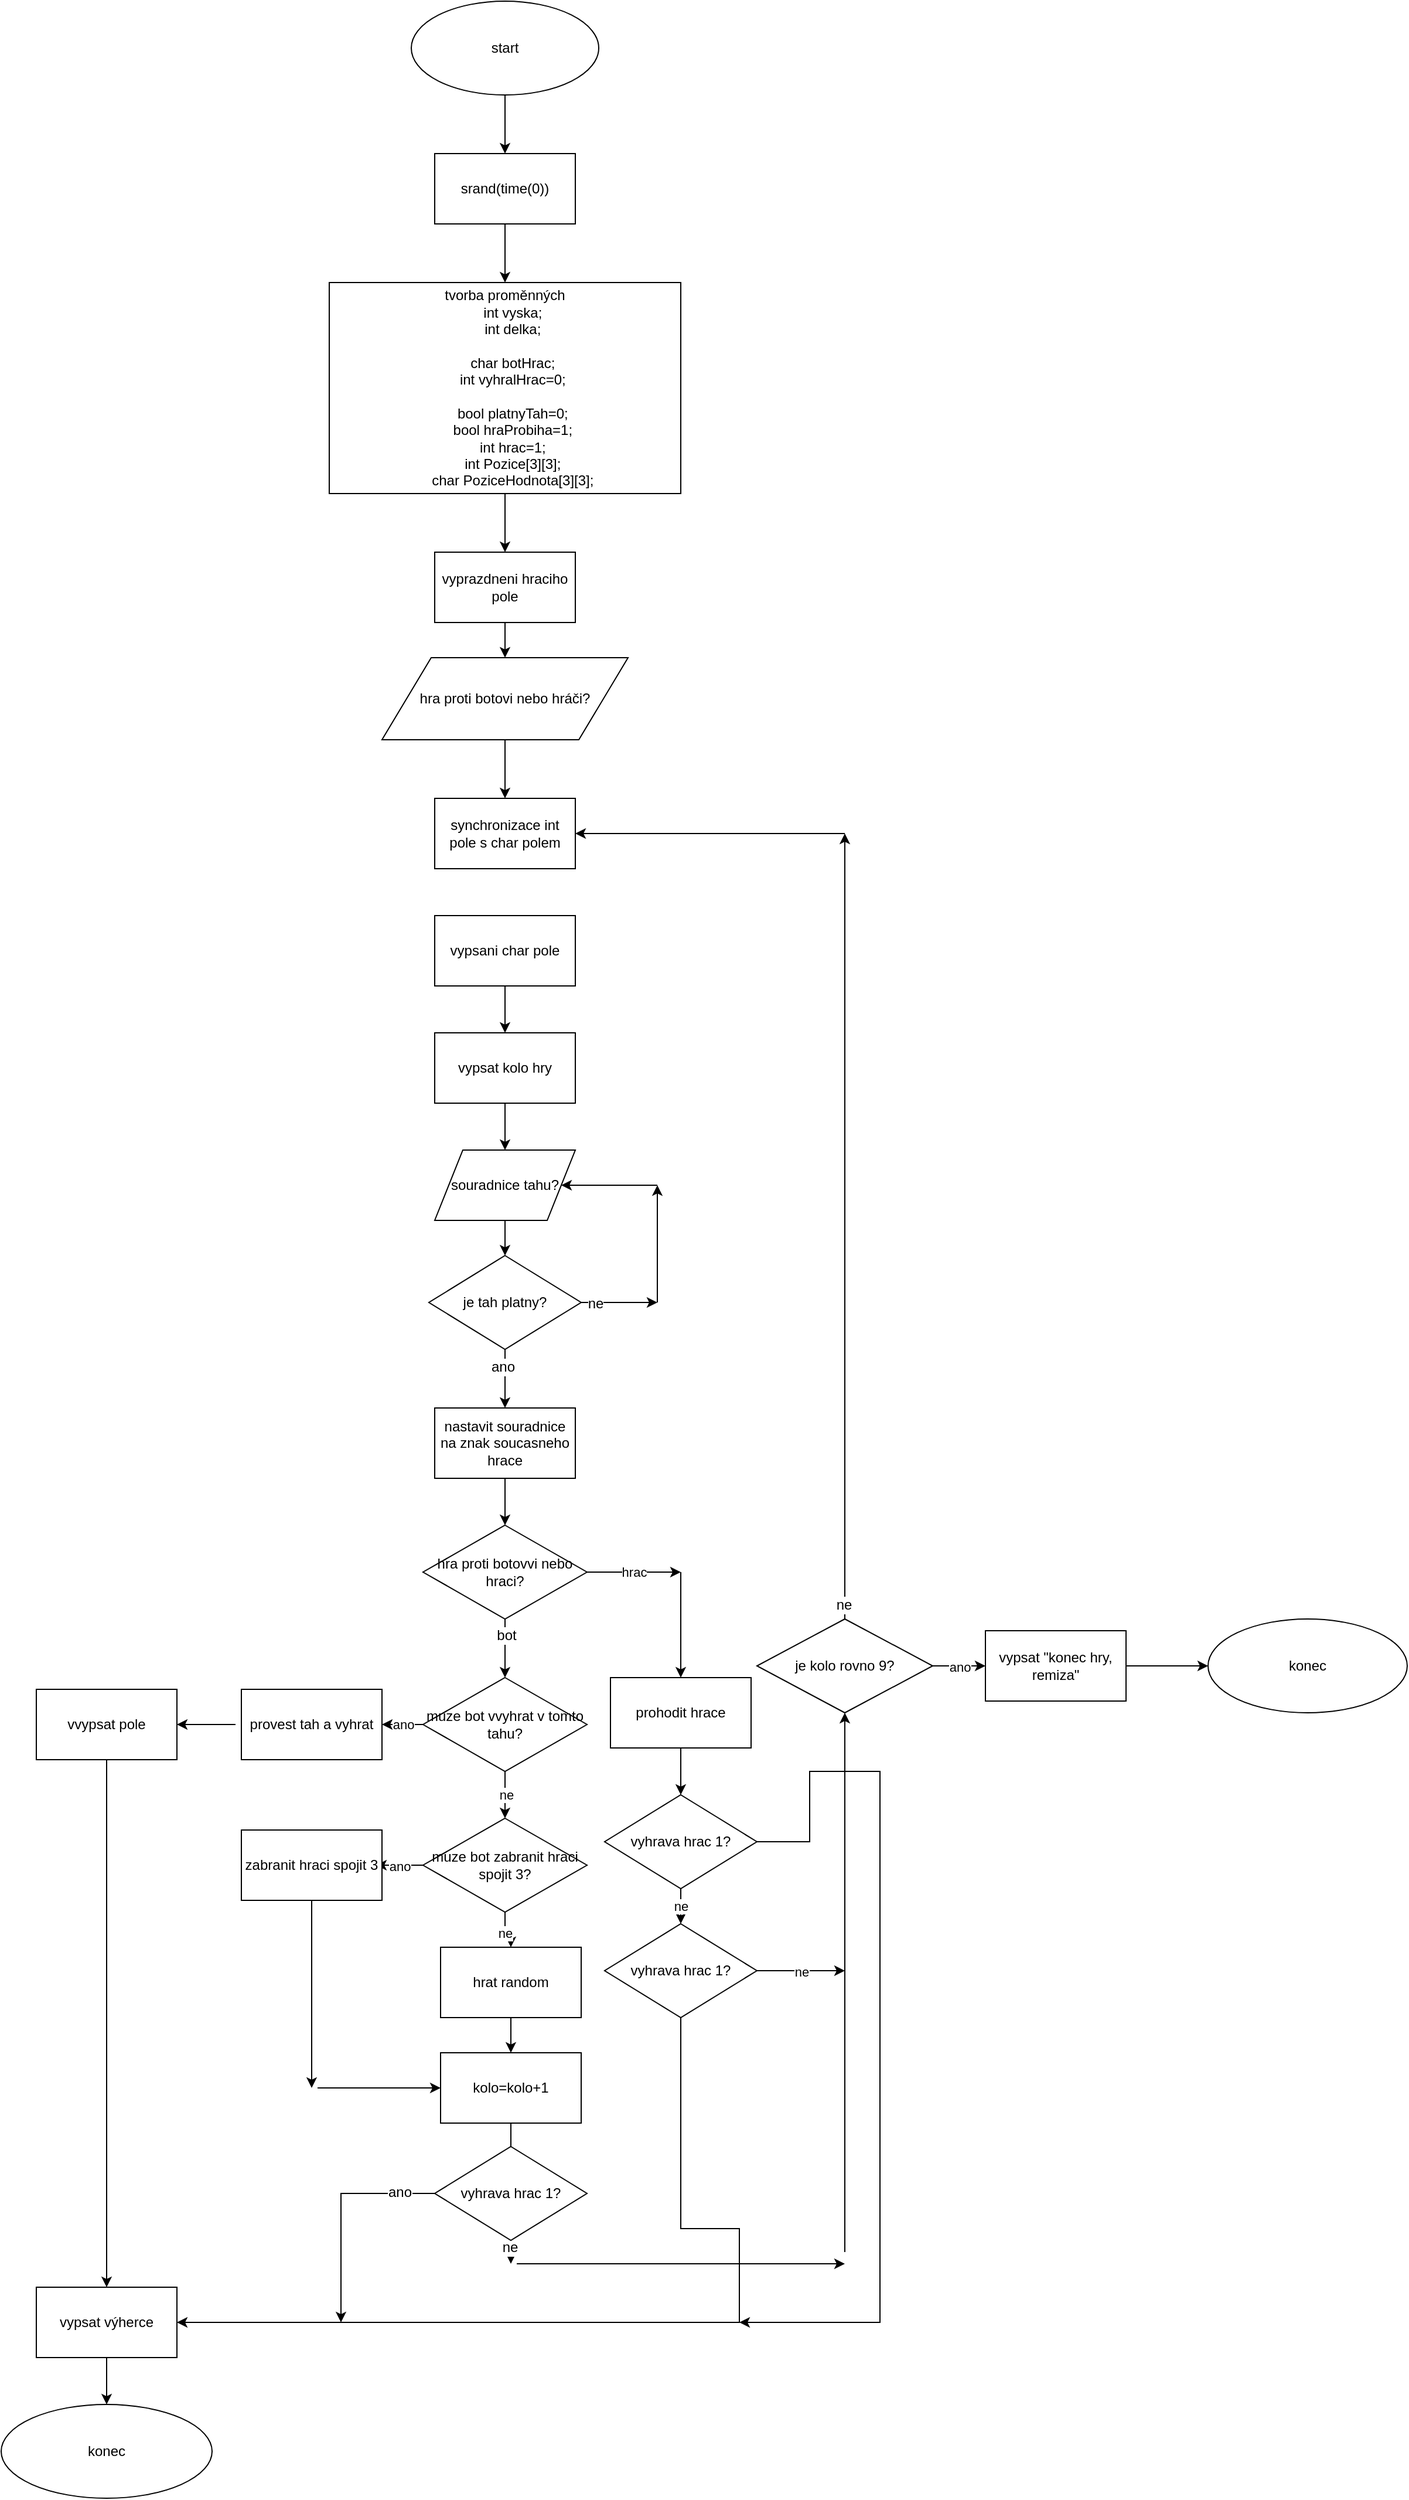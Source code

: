 <mxfile version="12.1.3" type="device" pages="1"><diagram id="cGn__kuABkg9Wrjc8N9N" name="Page-1"><mxGraphModel dx="2258" dy="573" grid="1" gridSize="10" guides="1" tooltips="1" connect="1" arrows="1" fold="1" page="1" pageScale="1" pageWidth="850" pageHeight="1100" math="0" shadow="0"><root><mxCell id="0"/><mxCell id="1" parent="0"/><mxCell id="KXjMe0U820HIg_QpeA7W-2" value="start" style="ellipse;whiteSpace=wrap;html=1;" parent="1" vertex="1"><mxGeometry x="-110" y="50" width="160" height="80" as="geometry"/></mxCell><mxCell id="KXjMe0U820HIg_QpeA7W-3" value="" style="endArrow=classic;html=1;exitX=0.5;exitY=1;exitDx=0;exitDy=0;" parent="1" source="KXjMe0U820HIg_QpeA7W-2" edge="1"><mxGeometry width="50" height="50" relative="1" as="geometry"><mxPoint x="-110" y="200" as="sourcePoint"/><mxPoint x="-30" y="180" as="targetPoint"/></mxGeometry></mxCell><mxCell id="KXjMe0U820HIg_QpeA7W-4" value="tvorba proměnných&lt;br&gt;&lt;div&gt;&amp;nbsp; &amp;nbsp; int vyska;&lt;/div&gt;&lt;div&gt;&amp;nbsp; &amp;nbsp; int delka;&lt;/div&gt;&lt;div&gt;&lt;br&gt;&lt;/div&gt;&lt;div&gt;&amp;nbsp; &amp;nbsp; char botHrac;&lt;/div&gt;&lt;div&gt;&amp;nbsp; &amp;nbsp; int vyhralHrac=0;&lt;/div&gt;&lt;div&gt;&lt;br&gt;&lt;/div&gt;&lt;div&gt;&amp;nbsp; &amp;nbsp; bool platnyTah=0;&lt;/div&gt;&lt;div&gt;&amp;nbsp; &amp;nbsp; bool hraProbiha=1;&lt;/div&gt;&lt;div&gt;&amp;nbsp; &amp;nbsp; int hrac=1;&lt;/div&gt;&lt;div&gt;&amp;nbsp; &amp;nbsp; int Pozice[3][3];&lt;/div&gt;&lt;div&gt;&amp;nbsp; &amp;nbsp; char PoziceHodnota[3][3];&lt;/div&gt;" style="rounded=0;whiteSpace=wrap;html=1;" parent="1" vertex="1"><mxGeometry x="-180" y="290" width="300" height="180" as="geometry"/></mxCell><mxCell id="KXjMe0U820HIg_QpeA7W-5" value="srand(time(0))" style="rounded=0;whiteSpace=wrap;html=1;" parent="1" vertex="1"><mxGeometry x="-90" y="180" width="120" height="60" as="geometry"/></mxCell><mxCell id="KXjMe0U820HIg_QpeA7W-6" value="" style="endArrow=classic;html=1;entryX=0.5;entryY=0;entryDx=0;entryDy=0;" parent="1" target="KXjMe0U820HIg_QpeA7W-4" edge="1"><mxGeometry width="50" height="50" relative="1" as="geometry"><mxPoint x="-30" y="240" as="sourcePoint"/><mxPoint x="-130" y="490" as="targetPoint"/></mxGeometry></mxCell><mxCell id="KXjMe0U820HIg_QpeA7W-7" value="vyprazdneni hraciho pole" style="rounded=0;whiteSpace=wrap;html=1;" parent="1" vertex="1"><mxGeometry x="-90" y="520" width="120" height="60" as="geometry"/></mxCell><mxCell id="KXjMe0U820HIg_QpeA7W-9" value="" style="endArrow=classic;html=1;exitX=0.5;exitY=1;exitDx=0;exitDy=0;entryX=0.5;entryY=0;entryDx=0;entryDy=0;" parent="1" source="KXjMe0U820HIg_QpeA7W-4" target="KXjMe0U820HIg_QpeA7W-7" edge="1"><mxGeometry width="50" height="50" relative="1" as="geometry"><mxPoint x="-180" y="650" as="sourcePoint"/><mxPoint x="-130" y="600" as="targetPoint"/></mxGeometry></mxCell><mxCell id="KXjMe0U820HIg_QpeA7W-10" value="hra proti botovi nebo hráči?" style="shape=parallelogram;perimeter=parallelogramPerimeter;whiteSpace=wrap;html=1;" parent="1" vertex="1"><mxGeometry x="-135" y="610" width="210" height="70" as="geometry"/></mxCell><mxCell id="KXjMe0U820HIg_QpeA7W-11" value="" style="endArrow=classic;html=1;exitX=0.5;exitY=1;exitDx=0;exitDy=0;entryX=0.5;entryY=0;entryDx=0;entryDy=0;" parent="1" source="KXjMe0U820HIg_QpeA7W-7" target="KXjMe0U820HIg_QpeA7W-10" edge="1"><mxGeometry width="50" height="50" relative="1" as="geometry"><mxPoint x="-180" y="750" as="sourcePoint"/><mxPoint x="-130" y="700" as="targetPoint"/></mxGeometry></mxCell><mxCell id="KXjMe0U820HIg_QpeA7W-12" value="synchronizace int pole s char polem" style="rounded=0;whiteSpace=wrap;html=1;" parent="1" vertex="1"><mxGeometry x="-90" y="730" width="120" height="60" as="geometry"/></mxCell><mxCell id="KXjMe0U820HIg_QpeA7W-13" value="" style="endArrow=classic;html=1;exitX=0.5;exitY=1;exitDx=0;exitDy=0;entryX=0.5;entryY=0;entryDx=0;entryDy=0;" parent="1" source="KXjMe0U820HIg_QpeA7W-10" target="KXjMe0U820HIg_QpeA7W-12" edge="1"><mxGeometry width="50" height="50" relative="1" as="geometry"><mxPoint x="-180" y="860" as="sourcePoint"/><mxPoint x="-130" y="810" as="targetPoint"/></mxGeometry></mxCell><mxCell id="KXjMe0U820HIg_QpeA7W-14" value="vypsani char pole" style="rounded=0;whiteSpace=wrap;html=1;" parent="1" vertex="1"><mxGeometry x="-90" y="830" width="120" height="60" as="geometry"/></mxCell><mxCell id="KXjMe0U820HIg_QpeA7W-15" value="vypsat kolo hry" style="rounded=0;whiteSpace=wrap;html=1;" parent="1" vertex="1"><mxGeometry x="-90" y="930" width="120" height="60" as="geometry"/></mxCell><mxCell id="KXjMe0U820HIg_QpeA7W-16" value="" style="endArrow=classic;html=1;exitX=0.5;exitY=1;exitDx=0;exitDy=0;entryX=0.5;entryY=0;entryDx=0;entryDy=0;" parent="1" source="KXjMe0U820HIg_QpeA7W-14" target="KXjMe0U820HIg_QpeA7W-15" edge="1"><mxGeometry width="50" height="50" relative="1" as="geometry"><mxPoint x="-180" y="1060" as="sourcePoint"/><mxPoint x="-130" y="1010" as="targetPoint"/></mxGeometry></mxCell><mxCell id="KXjMe0U820HIg_QpeA7W-17" value="souradnice tahu?" style="shape=parallelogram;perimeter=parallelogramPerimeter;whiteSpace=wrap;html=1;" parent="1" vertex="1"><mxGeometry x="-90" y="1030" width="120" height="60" as="geometry"/></mxCell><mxCell id="KXjMe0U820HIg_QpeA7W-19" value="je tah platny?" style="rhombus;whiteSpace=wrap;html=1;" parent="1" vertex="1"><mxGeometry x="-95" y="1120" width="130" height="80" as="geometry"/></mxCell><mxCell id="KXjMe0U820HIg_QpeA7W-20" value="" style="endArrow=classic;html=1;exitX=0.5;exitY=1;exitDx=0;exitDy=0;" parent="1" source="KXjMe0U820HIg_QpeA7W-19" edge="1"><mxGeometry width="50" height="50" relative="1" as="geometry"><mxPoint x="-180" y="1270" as="sourcePoint"/><mxPoint x="-30" y="1250" as="targetPoint"/></mxGeometry></mxCell><mxCell id="KXjMe0U820HIg_QpeA7W-26" value="ano" style="text;html=1;resizable=0;points=[];align=center;verticalAlign=middle;labelBackgroundColor=#ffffff;" parent="KXjMe0U820HIg_QpeA7W-20" vertex="1" connectable="0"><mxGeometry x="-0.4" y="-2" relative="1" as="geometry"><mxPoint as="offset"/></mxGeometry></mxCell><mxCell id="KXjMe0U820HIg_QpeA7W-21" value="" style="endArrow=classic;html=1;entryX=1;entryY=0.5;entryDx=0;entryDy=0;" parent="1" target="KXjMe0U820HIg_QpeA7W-17" edge="1"><mxGeometry width="50" height="50" relative="1" as="geometry"><mxPoint x="100" y="1060" as="sourcePoint"/><mxPoint x="-130" y="1280" as="targetPoint"/></mxGeometry></mxCell><mxCell id="KXjMe0U820HIg_QpeA7W-22" value="" style="endArrow=classic;html=1;" parent="1" edge="1"><mxGeometry width="50" height="50" relative="1" as="geometry"><mxPoint x="100" y="1160" as="sourcePoint"/><mxPoint x="100" y="1060" as="targetPoint"/></mxGeometry></mxCell><mxCell id="KXjMe0U820HIg_QpeA7W-23" value="" style="endArrow=classic;html=1;exitX=1;exitY=0.5;exitDx=0;exitDy=0;" parent="1" source="KXjMe0U820HIg_QpeA7W-19" edge="1"><mxGeometry width="50" height="50" relative="1" as="geometry"><mxPoint x="-180" y="1330" as="sourcePoint"/><mxPoint x="100" y="1160" as="targetPoint"/></mxGeometry></mxCell><mxCell id="KXjMe0U820HIg_QpeA7W-25" value="ne" style="text;html=1;resizable=0;points=[];align=center;verticalAlign=middle;labelBackgroundColor=#ffffff;" parent="KXjMe0U820HIg_QpeA7W-23" vertex="1" connectable="0"><mxGeometry x="-0.631" y="-1" relative="1" as="geometry"><mxPoint as="offset"/></mxGeometry></mxCell><mxCell id="KXjMe0U820HIg_QpeA7W-24" value="" style="endArrow=classic;html=1;entryX=0.5;entryY=0;entryDx=0;entryDy=0;exitX=0.5;exitY=1;exitDx=0;exitDy=0;" parent="1" source="KXjMe0U820HIg_QpeA7W-17" target="KXjMe0U820HIg_QpeA7W-19" edge="1"><mxGeometry width="50" height="50" relative="1" as="geometry"><mxPoint x="-180" y="1330" as="sourcePoint"/><mxPoint x="-130" y="1280" as="targetPoint"/></mxGeometry></mxCell><mxCell id="KXjMe0U820HIg_QpeA7W-27" value="" style="endArrow=classic;html=1;entryX=0.5;entryY=0;entryDx=0;entryDy=0;exitX=0.5;exitY=1;exitDx=0;exitDy=0;" parent="1" source="KXjMe0U820HIg_QpeA7W-15" target="KXjMe0U820HIg_QpeA7W-17" edge="1"><mxGeometry width="50" height="50" relative="1" as="geometry"><mxPoint x="-180" y="1330" as="sourcePoint"/><mxPoint x="-130" y="1280" as="targetPoint"/></mxGeometry></mxCell><mxCell id="KXjMe0U820HIg_QpeA7W-28" value="nastavit souradnice na znak soucasneho hrace" style="rounded=0;whiteSpace=wrap;html=1;" parent="1" vertex="1"><mxGeometry x="-90" y="1250" width="120" height="60" as="geometry"/></mxCell><mxCell id="KXjMe0U820HIg_QpeA7W-29" value="" style="endArrow=classic;html=1;exitX=0.5;exitY=1;exitDx=0;exitDy=0;" parent="1" source="KXjMe0U820HIg_QpeA7W-28" edge="1"><mxGeometry width="50" height="50" relative="1" as="geometry"><mxPoint x="-180" y="1380" as="sourcePoint"/><mxPoint x="-30" y="1350" as="targetPoint"/></mxGeometry></mxCell><mxCell id="KXjMe0U820HIg_QpeA7W-30" value="hra proti botovvi nebo hraci?" style="rhombus;whiteSpace=wrap;html=1;" parent="1" vertex="1"><mxGeometry x="-100" y="1350" width="140" height="80" as="geometry"/></mxCell><mxCell id="KXjMe0U820HIg_QpeA7W-31" value="hrac" style="endArrow=classic;html=1;exitX=1;exitY=0.5;exitDx=0;exitDy=0;" parent="1" source="KXjMe0U820HIg_QpeA7W-30" edge="1"><mxGeometry width="50" height="50" relative="1" as="geometry"><mxPoint x="-180" y="1500" as="sourcePoint"/><mxPoint x="120" y="1390" as="targetPoint"/></mxGeometry></mxCell><mxCell id="KXjMe0U820HIg_QpeA7W-32" value="prohodit hrace" style="rounded=0;whiteSpace=wrap;html=1;" parent="1" vertex="1"><mxGeometry x="60" y="1480" width="120" height="60" as="geometry"/></mxCell><mxCell id="KXjMe0U820HIg_QpeA7W-33" value="" style="endArrow=classic;html=1;entryX=0.5;entryY=0;entryDx=0;entryDy=0;" parent="1" target="KXjMe0U820HIg_QpeA7W-32" edge="1"><mxGeometry width="50" height="50" relative="1" as="geometry"><mxPoint x="120" y="1390" as="sourcePoint"/><mxPoint x="-130" y="1560" as="targetPoint"/></mxGeometry></mxCell><mxCell id="KXjMe0U820HIg_QpeA7W-34" value="" style="endArrow=classic;html=1;" parent="1" source="KXjMe0U820HIg_QpeA7W-32" edge="1"><mxGeometry width="50" height="50" relative="1" as="geometry"><mxPoint x="-180" y="1610" as="sourcePoint"/><mxPoint x="120" y="1580" as="targetPoint"/></mxGeometry></mxCell><mxCell id="KXjMe0U820HIg_QpeA7W-35" value="" style="endArrow=classic;html=1;exitX=0.5;exitY=1;exitDx=0;exitDy=0;" parent="1" source="KXjMe0U820HIg_QpeA7W-30" edge="1"><mxGeometry width="50" height="50" relative="1" as="geometry"><mxPoint x="-180" y="1700" as="sourcePoint"/><mxPoint x="-30" y="1480" as="targetPoint"/></mxGeometry></mxCell><mxCell id="KXjMe0U820HIg_QpeA7W-36" value="bot" style="text;html=1;resizable=0;points=[];align=center;verticalAlign=middle;labelBackgroundColor=#ffffff;" parent="KXjMe0U820HIg_QpeA7W-35" vertex="1" connectable="0"><mxGeometry x="-0.44" y="1" relative="1" as="geometry"><mxPoint as="offset"/></mxGeometry></mxCell><mxCell id="KXjMe0U820HIg_QpeA7W-40" value="ne" style="edgeStyle=orthogonalEdgeStyle;rounded=0;orthogonalLoop=1;jettySize=auto;html=1;exitX=0.5;exitY=1;exitDx=0;exitDy=0;" parent="1" source="KXjMe0U820HIg_QpeA7W-37" edge="1"><mxGeometry relative="1" as="geometry"><mxPoint x="-30" y="1600" as="targetPoint"/></mxGeometry></mxCell><mxCell id="KXjMe0U820HIg_QpeA7W-49" value="ano" style="edgeStyle=orthogonalEdgeStyle;rounded=0;orthogonalLoop=1;jettySize=auto;html=1;entryX=1;entryY=0.5;entryDx=0;entryDy=0;" parent="1" source="KXjMe0U820HIg_QpeA7W-37" target="KXjMe0U820HIg_QpeA7W-48" edge="1"><mxGeometry relative="1" as="geometry"/></mxCell><mxCell id="KXjMe0U820HIg_QpeA7W-37" value="muze bot vvyhrat v tomto tahu?" style="rhombus;whiteSpace=wrap;html=1;" parent="1" vertex="1"><mxGeometry x="-100" y="1480" width="140" height="80" as="geometry"/></mxCell><mxCell id="KXjMe0U820HIg_QpeA7W-43" value="ne" style="edgeStyle=orthogonalEdgeStyle;rounded=0;orthogonalLoop=1;jettySize=auto;html=1;entryX=0.5;entryY=0;entryDx=0;entryDy=0;" parent="1" source="KXjMe0U820HIg_QpeA7W-42" target="KXjMe0U820HIg_QpeA7W-45" edge="1"><mxGeometry relative="1" as="geometry"><mxPoint x="-30" y="1690" as="targetPoint"/></mxGeometry></mxCell><mxCell id="KXjMe0U820HIg_QpeA7W-46" value="ano" style="edgeStyle=orthogonalEdgeStyle;rounded=0;orthogonalLoop=1;jettySize=auto;html=1;" parent="1" source="KXjMe0U820HIg_QpeA7W-42" edge="1"><mxGeometry relative="1" as="geometry"><mxPoint x="-140" y="1640" as="targetPoint"/></mxGeometry></mxCell><mxCell id="KXjMe0U820HIg_QpeA7W-42" value="muze bot zabranit hraci spojit 3?" style="rhombus;whiteSpace=wrap;html=1;" parent="1" vertex="1"><mxGeometry x="-100" y="1600" width="140" height="80" as="geometry"/></mxCell><mxCell id="KXjMe0U820HIg_QpeA7W-50" style="edgeStyle=orthogonalEdgeStyle;rounded=0;orthogonalLoop=1;jettySize=auto;html=1;" parent="1" source="KXjMe0U820HIg_QpeA7W-45" edge="1"><mxGeometry relative="1" as="geometry"><mxPoint x="-25" y="1800" as="targetPoint"/></mxGeometry></mxCell><mxCell id="KXjMe0U820HIg_QpeA7W-45" value="hrat random" style="rounded=0;whiteSpace=wrap;html=1;" parent="1" vertex="1"><mxGeometry x="-85" y="1710" width="120" height="60" as="geometry"/></mxCell><mxCell id="KXjMe0U820HIg_QpeA7W-53" style="edgeStyle=orthogonalEdgeStyle;rounded=0;orthogonalLoop=1;jettySize=auto;html=1;" parent="1" source="KXjMe0U820HIg_QpeA7W-47" edge="1"><mxGeometry relative="1" as="geometry"><mxPoint x="-195" y="1830" as="targetPoint"/></mxGeometry></mxCell><mxCell id="KXjMe0U820HIg_QpeA7W-47" value="zabranit hraci spojit 3" style="rounded=0;whiteSpace=wrap;html=1;" parent="1" vertex="1"><mxGeometry x="-255" y="1610" width="120" height="60" as="geometry"/></mxCell><mxCell id="KXjMe0U820HIg_QpeA7W-48" value="provest tah a vyhrat" style="rounded=0;whiteSpace=wrap;html=1;" parent="1" vertex="1"><mxGeometry x="-255" y="1490" width="120" height="60" as="geometry"/></mxCell><mxCell id="KXjMe0U820HIg_QpeA7W-51" value="kolo=kolo+1" style="rounded=0;whiteSpace=wrap;html=1;" parent="1" vertex="1"><mxGeometry x="-85" y="1800" width="120" height="60" as="geometry"/></mxCell><mxCell id="KXjMe0U820HIg_QpeA7W-54" value="" style="endArrow=classic;html=1;entryX=0;entryY=0.5;entryDx=0;entryDy=0;" parent="1" target="KXjMe0U820HIg_QpeA7W-51" edge="1"><mxGeometry width="50" height="50" relative="1" as="geometry"><mxPoint x="-190" y="1830" as="sourcePoint"/><mxPoint x="-200" y="1880" as="targetPoint"/><Array as="points"><mxPoint x="-190" y="1830"/></Array></mxGeometry></mxCell><mxCell id="KXjMe0U820HIg_QpeA7W-55" value="" style="endArrow=classic;html=1;" parent="1" edge="1"><mxGeometry width="50" height="50" relative="1" as="geometry"><mxPoint x="-260" y="1520" as="sourcePoint"/><mxPoint x="-310" y="1520" as="targetPoint"/></mxGeometry></mxCell><mxCell id="KXjMe0U820HIg_QpeA7W-61" style="edgeStyle=orthogonalEdgeStyle;rounded=0;orthogonalLoop=1;jettySize=auto;html=1;entryX=0.5;entryY=0;entryDx=0;entryDy=0;" parent="1" source="KXjMe0U820HIg_QpeA7W-59" target="KXjMe0U820HIg_QpeA7W-60" edge="1"><mxGeometry relative="1" as="geometry"/></mxCell><mxCell id="KXjMe0U820HIg_QpeA7W-59" value="vvypsat pole" style="rounded=0;whiteSpace=wrap;html=1;" parent="1" vertex="1"><mxGeometry x="-430" y="1490" width="120" height="60" as="geometry"/></mxCell><mxCell id="KXjMe0U820HIg_QpeA7W-63" style="edgeStyle=orthogonalEdgeStyle;rounded=0;orthogonalLoop=1;jettySize=auto;html=1;" parent="1" source="KXjMe0U820HIg_QpeA7W-60" target="KXjMe0U820HIg_QpeA7W-62" edge="1"><mxGeometry relative="1" as="geometry"/></mxCell><mxCell id="KXjMe0U820HIg_QpeA7W-60" value="vypsat výherce" style="rounded=0;whiteSpace=wrap;html=1;" parent="1" vertex="1"><mxGeometry x="-430" y="2000" width="120" height="60" as="geometry"/></mxCell><mxCell id="KXjMe0U820HIg_QpeA7W-62" value="konec" style="ellipse;whiteSpace=wrap;html=1;" parent="1" vertex="1"><mxGeometry x="-460" y="2100" width="180" height="80" as="geometry"/></mxCell><mxCell id="KXjMe0U820HIg_QpeA7W-64" value="" style="endArrow=classic;html=1;exitX=0.5;exitY=1;exitDx=0;exitDy=0;" parent="1" source="KXjMe0U820HIg_QpeA7W-51" edge="1"><mxGeometry width="50" height="50" relative="1" as="geometry"><mxPoint x="-50" y="1910" as="sourcePoint"/><mxPoint x="-25" y="1980" as="targetPoint"/></mxGeometry></mxCell><mxCell id="PEh49jUq7Lh60DThqE8a-1" value="ne" style="text;html=1;resizable=0;points=[];align=center;verticalAlign=middle;labelBackgroundColor=#ffffff;" vertex="1" connectable="0" parent="KXjMe0U820HIg_QpeA7W-64"><mxGeometry x="0.767" y="-1" relative="1" as="geometry"><mxPoint as="offset"/></mxGeometry></mxCell><mxCell id="KXjMe0U820HIg_QpeA7W-65" value="" style="endArrow=classic;html=1;" parent="1" edge="1"><mxGeometry width="50" height="50" relative="1" as="geometry"><mxPoint x="-20" y="1980" as="sourcePoint"/><mxPoint x="260" y="1980" as="targetPoint"/></mxGeometry></mxCell><mxCell id="KXjMe0U820HIg_QpeA7W-66" value="" style="endArrow=classic;html=1;" parent="1" source="KXjMe0U820HIg_QpeA7W-81" edge="1"><mxGeometry width="50" height="50" relative="1" as="geometry"><mxPoint x="260" y="1970" as="sourcePoint"/><mxPoint x="260" y="760" as="targetPoint"/></mxGeometry></mxCell><mxCell id="KXjMe0U820HIg_QpeA7W-83" value="ne" style="text;html=1;resizable=0;points=[];align=center;verticalAlign=middle;labelBackgroundColor=#ffffff;" parent="KXjMe0U820HIg_QpeA7W-66" vertex="1" connectable="0"><mxGeometry x="-0.962" y="1" relative="1" as="geometry"><mxPoint as="offset"/></mxGeometry></mxCell><mxCell id="KXjMe0U820HIg_QpeA7W-67" value="" style="endArrow=classic;html=1;entryX=1;entryY=0.5;entryDx=0;entryDy=0;" parent="1" target="KXjMe0U820HIg_QpeA7W-12" edge="1"><mxGeometry width="50" height="50" relative="1" as="geometry"><mxPoint x="260" y="760" as="sourcePoint"/><mxPoint x="-20" y="2130" as="targetPoint"/></mxGeometry></mxCell><mxCell id="KXjMe0U820HIg_QpeA7W-68" value="vyhrava hrac 1?" style="rhombus;whiteSpace=wrap;html=1;" parent="1" vertex="1"><mxGeometry x="-90" y="1880" width="130" height="80" as="geometry"/></mxCell><mxCell id="KXjMe0U820HIg_QpeA7W-73" value="ne" style="edgeStyle=orthogonalEdgeStyle;rounded=0;orthogonalLoop=1;jettySize=auto;html=1;entryX=0.5;entryY=0;entryDx=0;entryDy=0;" parent="1" source="KXjMe0U820HIg_QpeA7W-69" target="KXjMe0U820HIg_QpeA7W-70" edge="1"><mxGeometry relative="1" as="geometry"/></mxCell><mxCell id="KXjMe0U820HIg_QpeA7W-79" style="edgeStyle=orthogonalEdgeStyle;rounded=0;orthogonalLoop=1;jettySize=auto;html=1;exitX=1;exitY=0.5;exitDx=0;exitDy=0;" parent="1" source="KXjMe0U820HIg_QpeA7W-69" edge="1"><mxGeometry relative="1" as="geometry"><mxPoint x="170" y="2030" as="targetPoint"/><Array as="points"><mxPoint x="230" y="1620"/><mxPoint x="230" y="1560"/><mxPoint x="290" y="1560"/><mxPoint x="290" y="2030"/></Array></mxGeometry></mxCell><mxCell id="KXjMe0U820HIg_QpeA7W-69" value="vyhrava hrac 1?" style="rhombus;whiteSpace=wrap;html=1;" parent="1" vertex="1"><mxGeometry x="55" y="1580" width="130" height="80" as="geometry"/></mxCell><mxCell id="KXjMe0U820HIg_QpeA7W-74" value="ne" style="edgeStyle=orthogonalEdgeStyle;rounded=0;orthogonalLoop=1;jettySize=auto;html=1;" parent="1" source="KXjMe0U820HIg_QpeA7W-70" edge="1"><mxGeometry relative="1" as="geometry"><mxPoint x="260" y="1730" as="targetPoint"/></mxGeometry></mxCell><mxCell id="KXjMe0U820HIg_QpeA7W-70" value="vyhrava hrac 1?" style="rhombus;whiteSpace=wrap;html=1;" parent="1" vertex="1"><mxGeometry x="55" y="1690" width="130" height="80" as="geometry"/></mxCell><mxCell id="KXjMe0U820HIg_QpeA7W-76" value="" style="endArrow=classic;html=1;exitX=0.5;exitY=1;exitDx=0;exitDy=0;entryX=1;entryY=0.5;entryDx=0;entryDy=0;rounded=0;" parent="1" source="KXjMe0U820HIg_QpeA7W-70" target="KXjMe0U820HIg_QpeA7W-60" edge="1"><mxGeometry width="50" height="50" relative="1" as="geometry"><mxPoint x="100" y="1820" as="sourcePoint"/><mxPoint x="120" y="2030" as="targetPoint"/><Array as="points"><mxPoint x="120" y="1950"/><mxPoint x="170" y="1950"/><mxPoint x="170" y="2030"/></Array></mxGeometry></mxCell><mxCell id="KXjMe0U820HIg_QpeA7W-84" value="ano" style="edgeStyle=orthogonalEdgeStyle;rounded=0;orthogonalLoop=1;jettySize=auto;html=1;" parent="1" source="KXjMe0U820HIg_QpeA7W-81" edge="1"><mxGeometry relative="1" as="geometry"><mxPoint x="380" y="1470" as="targetPoint"/></mxGeometry></mxCell><mxCell id="KXjMe0U820HIg_QpeA7W-81" value="je kolo rovno 9?" style="rhombus;whiteSpace=wrap;html=1;" parent="1" vertex="1"><mxGeometry x="185" y="1430" width="150" height="80" as="geometry"/></mxCell><mxCell id="KXjMe0U820HIg_QpeA7W-82" value="" style="endArrow=classic;html=1;" parent="1" target="KXjMe0U820HIg_QpeA7W-81" edge="1"><mxGeometry width="50" height="50" relative="1" as="geometry"><mxPoint x="260" y="1970.0" as="sourcePoint"/><mxPoint x="260" y="760" as="targetPoint"/></mxGeometry></mxCell><mxCell id="KXjMe0U820HIg_QpeA7W-87" style="edgeStyle=orthogonalEdgeStyle;rounded=0;orthogonalLoop=1;jettySize=auto;html=1;entryX=0;entryY=0.5;entryDx=0;entryDy=0;" parent="1" source="KXjMe0U820HIg_QpeA7W-85" target="KXjMe0U820HIg_QpeA7W-86" edge="1"><mxGeometry relative="1" as="geometry"/></mxCell><mxCell id="KXjMe0U820HIg_QpeA7W-85" value="vypsat &quot;konec hry, remiza&quot;" style="rounded=0;whiteSpace=wrap;html=1;" parent="1" vertex="1"><mxGeometry x="380" y="1440" width="120" height="60" as="geometry"/></mxCell><mxCell id="KXjMe0U820HIg_QpeA7W-86" value="konec" style="ellipse;whiteSpace=wrap;html=1;" parent="1" vertex="1"><mxGeometry x="570" y="1430" width="170" height="80" as="geometry"/></mxCell><mxCell id="PEh49jUq7Lh60DThqE8a-2" value="" style="endArrow=classic;html=1;exitX=0;exitY=0.5;exitDx=0;exitDy=0;rounded=0;" edge="1" parent="1" source="KXjMe0U820HIg_QpeA7W-68"><mxGeometry width="50" height="50" relative="1" as="geometry"><mxPoint x="-460" y="2250" as="sourcePoint"/><mxPoint x="-170" y="2030" as="targetPoint"/><Array as="points"><mxPoint x="-170" y="1920"/></Array></mxGeometry></mxCell><mxCell id="PEh49jUq7Lh60DThqE8a-3" value="ano" style="text;html=1;resizable=0;points=[];align=center;verticalAlign=middle;labelBackgroundColor=#ffffff;" vertex="1" connectable="0" parent="PEh49jUq7Lh60DThqE8a-2"><mxGeometry x="-0.684" y="-1" relative="1" as="geometry"><mxPoint as="offset"/></mxGeometry></mxCell></root></mxGraphModel></diagram></mxfile>